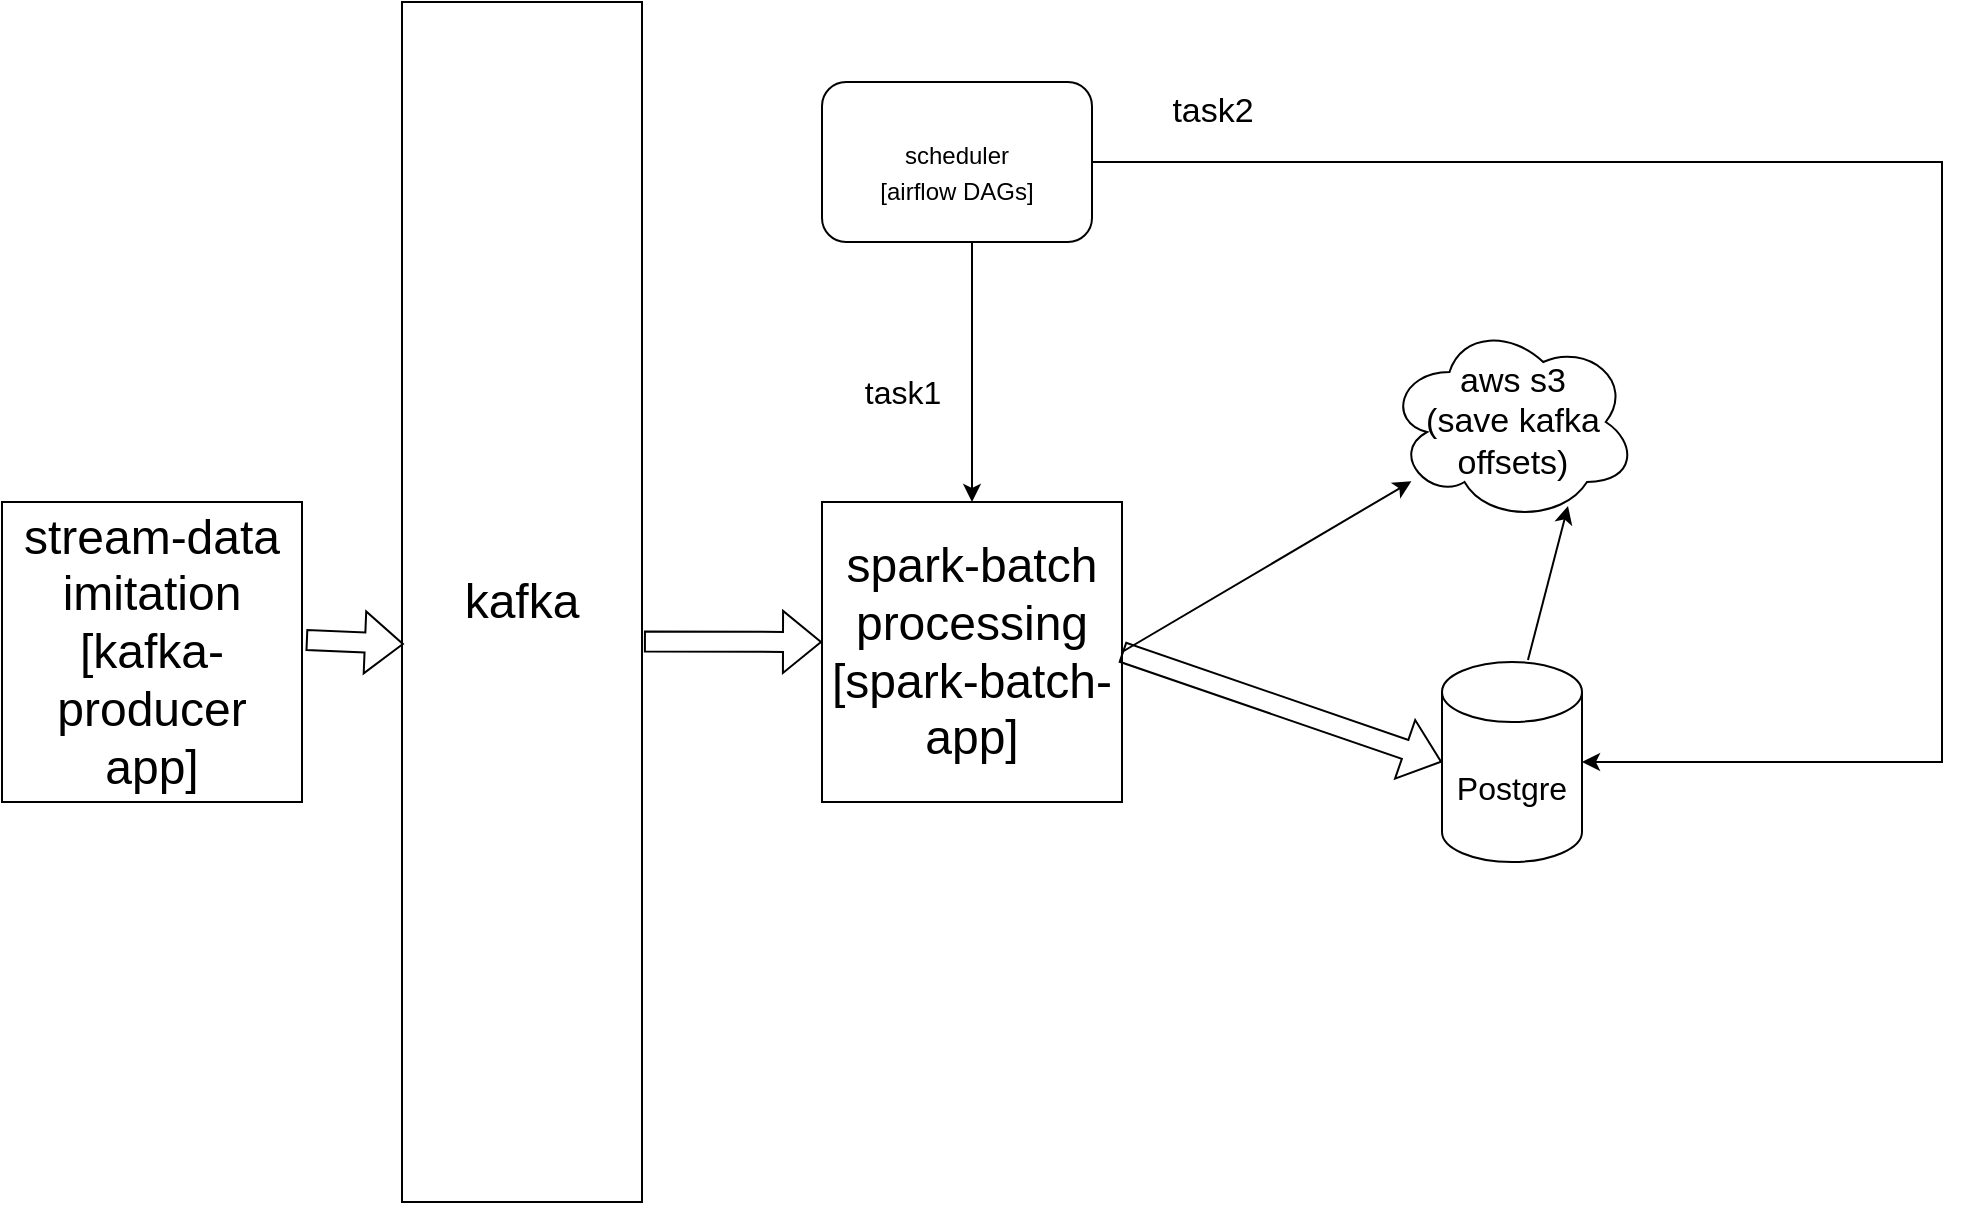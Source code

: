 <mxfile version="27.0.9">
  <diagram name="Strona-1" id="Q1XKOvzrGsfVocNPXmmV">
    <mxGraphModel dx="1426" dy="802" grid="1" gridSize="10" guides="1" tooltips="1" connect="1" arrows="1" fold="1" page="1" pageScale="1" pageWidth="1169" pageHeight="1654" math="0" shadow="0">
      <root>
        <mxCell id="0" />
        <mxCell id="1" parent="0" />
        <mxCell id="bO-v13MH5HJ8NyhI-YN9-1" value="&lt;font style=&quot;font-size: 24px;&quot;&gt;kafka&lt;/font&gt;" style="rounded=0;whiteSpace=wrap;html=1;" vertex="1" parent="1">
          <mxGeometry x="230" y="40" width="120" height="600" as="geometry" />
        </mxCell>
        <mxCell id="bO-v13MH5HJ8NyhI-YN9-2" value="&lt;font style=&quot;font-size: 24px;&quot;&gt;stream-data imitation&lt;br&gt;[kafka-producer app]&lt;/font&gt;" style="whiteSpace=wrap;html=1;aspect=fixed;" vertex="1" parent="1">
          <mxGeometry x="30" y="290" width="150" height="150" as="geometry" />
        </mxCell>
        <mxCell id="bO-v13MH5HJ8NyhI-YN9-4" value="" style="shape=flexArrow;endArrow=classic;html=1;rounded=0;exitX=1.013;exitY=0.46;exitDx=0;exitDy=0;exitPerimeter=0;entryX=0.008;entryY=0.535;entryDx=0;entryDy=0;entryPerimeter=0;" edge="1" parent="1" source="bO-v13MH5HJ8NyhI-YN9-2" target="bO-v13MH5HJ8NyhI-YN9-1">
          <mxGeometry width="50" height="50" relative="1" as="geometry">
            <mxPoint x="420" y="340" as="sourcePoint" />
            <mxPoint x="228" y="360" as="targetPoint" />
          </mxGeometry>
        </mxCell>
        <mxCell id="bO-v13MH5HJ8NyhI-YN9-5" value="" style="shape=flexArrow;endArrow=classic;html=1;rounded=0;exitX=1.008;exitY=0.533;exitDx=0;exitDy=0;exitPerimeter=0;" edge="1" parent="1" source="bO-v13MH5HJ8NyhI-YN9-1">
          <mxGeometry width="50" height="50" relative="1" as="geometry">
            <mxPoint x="420" y="340" as="sourcePoint" />
            <mxPoint x="440" y="360" as="targetPoint" />
          </mxGeometry>
        </mxCell>
        <mxCell id="bO-v13MH5HJ8NyhI-YN9-7" value="&lt;font style=&quot;font-size: 24px;&quot;&gt;spark-batch processing [spark-batch-app]&lt;/font&gt;" style="whiteSpace=wrap;html=1;aspect=fixed;" vertex="1" parent="1">
          <mxGeometry x="440" y="290" width="150" height="150" as="geometry" />
        </mxCell>
        <mxCell id="bO-v13MH5HJ8NyhI-YN9-9" value="&lt;font style=&quot;font-size: 16px;&quot;&gt;Postgre&lt;/font&gt;" style="shape=cylinder3;whiteSpace=wrap;html=1;boundedLbl=1;backgroundOutline=1;size=15;" vertex="1" parent="1">
          <mxGeometry x="750" y="370" width="70" height="100" as="geometry" />
        </mxCell>
        <mxCell id="bO-v13MH5HJ8NyhI-YN9-10" value="" style="endArrow=classic;html=1;rounded=0;entryX=0.5;entryY=0;entryDx=0;entryDy=0;fontColor=#FF33FF;" edge="1" parent="1" target="bO-v13MH5HJ8NyhI-YN9-7">
          <mxGeometry width="50" height="50" relative="1" as="geometry">
            <mxPoint x="515" y="160" as="sourcePoint" />
            <mxPoint x="470" y="290" as="targetPoint" />
          </mxGeometry>
        </mxCell>
        <mxCell id="bO-v13MH5HJ8NyhI-YN9-21" style="edgeStyle=orthogonalEdgeStyle;rounded=0;orthogonalLoop=1;jettySize=auto;html=1;entryX=1;entryY=0.5;entryDx=0;entryDy=0;entryPerimeter=0;" edge="1" parent="1" source="bO-v13MH5HJ8NyhI-YN9-11" target="bO-v13MH5HJ8NyhI-YN9-9">
          <mxGeometry relative="1" as="geometry">
            <mxPoint x="1000" y="400" as="targetPoint" />
            <Array as="points">
              <mxPoint x="1000" y="120" />
              <mxPoint x="1000" y="420" />
            </Array>
          </mxGeometry>
        </mxCell>
        <mxCell id="bO-v13MH5HJ8NyhI-YN9-11" value="scheduler&lt;font style=&quot;font-size: 24px;&quot;&gt; &lt;br&gt;&lt;/font&gt;[airflow DAGs]" style="rounded=1;whiteSpace=wrap;html=1;" vertex="1" parent="1">
          <mxGeometry x="440" y="80" width="135" height="80" as="geometry" />
        </mxCell>
        <mxCell id="bO-v13MH5HJ8NyhI-YN9-13" value="" style="shape=flexArrow;endArrow=classic;html=1;rounded=0;exitX=1;exitY=0.5;exitDx=0;exitDy=0;entryX=0;entryY=0.5;entryDx=0;entryDy=0;entryPerimeter=0;" edge="1" parent="1" source="bO-v13MH5HJ8NyhI-YN9-7" target="bO-v13MH5HJ8NyhI-YN9-9">
          <mxGeometry width="50" height="50" relative="1" as="geometry">
            <mxPoint x="510" y="430" as="sourcePoint" />
            <mxPoint x="515" y="520" as="targetPoint" />
          </mxGeometry>
        </mxCell>
        <mxCell id="bO-v13MH5HJ8NyhI-YN9-15" value="" style="endArrow=classic;html=1;rounded=0;exitX=1;exitY=0.5;exitDx=0;exitDy=0;" edge="1" parent="1" source="bO-v13MH5HJ8NyhI-YN9-7" target="bO-v13MH5HJ8NyhI-YN9-16">
          <mxGeometry width="50" height="50" relative="1" as="geometry">
            <mxPoint x="520" y="440" as="sourcePoint" />
            <mxPoint x="610" y="520" as="targetPoint" />
          </mxGeometry>
        </mxCell>
        <mxCell id="bO-v13MH5HJ8NyhI-YN9-16" value="&lt;font style=&quot;font-size: 17px;&quot;&gt;aws s3&lt;br&gt;(save kafka offsets)&lt;/font&gt;" style="ellipse;shape=cloud;whiteSpace=wrap;html=1;" vertex="1" parent="1">
          <mxGeometry x="722.5" y="200" width="125" height="100" as="geometry" />
        </mxCell>
        <mxCell id="bO-v13MH5HJ8NyhI-YN9-18" value="&lt;font style=&quot;font-size: 16px;&quot;&gt;task1&lt;/font&gt;" style="text;html=1;align=center;verticalAlign=middle;resizable=0;points=[];autosize=1;strokeColor=none;fillColor=none;" vertex="1" parent="1">
          <mxGeometry x="450" y="220" width="60" height="30" as="geometry" />
        </mxCell>
        <mxCell id="bO-v13MH5HJ8NyhI-YN9-19" value="&lt;font style=&quot;font-size: 17px;&quot;&gt;task2&lt;/font&gt;" style="text;html=1;align=center;verticalAlign=middle;resizable=0;points=[];autosize=1;strokeColor=none;fillColor=none;" vertex="1" parent="1">
          <mxGeometry x="605" y="80" width="60" height="30" as="geometry" />
        </mxCell>
        <mxCell id="bO-v13MH5HJ8NyhI-YN9-22" value="" style="endArrow=classic;html=1;rounded=0;entryX=0.724;entryY=0.92;entryDx=0;entryDy=0;entryPerimeter=0;exitX=0.614;exitY=-0.01;exitDx=0;exitDy=0;exitPerimeter=0;" edge="1" parent="1" source="bO-v13MH5HJ8NyhI-YN9-9" target="bO-v13MH5HJ8NyhI-YN9-16">
          <mxGeometry width="50" height="50" relative="1" as="geometry">
            <mxPoint x="800" y="360" as="sourcePoint" />
            <mxPoint x="710" y="260" as="targetPoint" />
          </mxGeometry>
        </mxCell>
      </root>
    </mxGraphModel>
  </diagram>
</mxfile>
